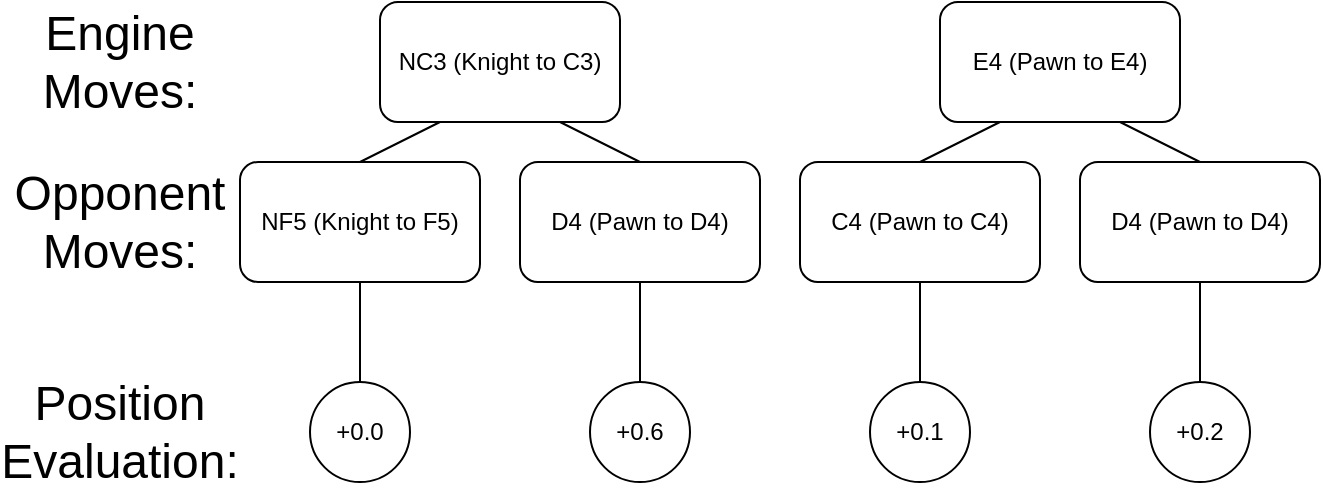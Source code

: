 <mxfile version="24.7.17">
  <diagram name="Page-1" id="fGPEPZNpmN11wBwfVusz">
    <mxGraphModel dx="678" dy="710" grid="1" gridSize="10" guides="1" tooltips="1" connect="1" arrows="1" fold="1" page="1" pageScale="1" pageWidth="827" pageHeight="4000" math="0" shadow="0">
      <root>
        <mxCell id="0" />
        <mxCell id="1" parent="0" />
        <mxCell id="gAx-BfeyZDl0JTe7z2WZ-1" value="NC3 (Knight to C3)" style="rounded=1;whiteSpace=wrap;html=1;" vertex="1" parent="1">
          <mxGeometry x="320" y="330" width="120" height="60" as="geometry" />
        </mxCell>
        <mxCell id="gAx-BfeyZDl0JTe7z2WZ-2" value="E4 (Pawn to E4)" style="rounded=1;whiteSpace=wrap;html=1;" vertex="1" parent="1">
          <mxGeometry x="600" y="330" width="120" height="60" as="geometry" />
        </mxCell>
        <mxCell id="gAx-BfeyZDl0JTe7z2WZ-3" value="&lt;font style=&quot;font-size: 24px;&quot;&gt;Engine Moves:&lt;/font&gt;" style="text;html=1;align=center;verticalAlign=middle;whiteSpace=wrap;rounded=0;" vertex="1" parent="1">
          <mxGeometry x="160" y="345" width="60" height="30" as="geometry" />
        </mxCell>
        <mxCell id="gAx-BfeyZDl0JTe7z2WZ-4" value="D4 (Pawn to D4)" style="rounded=1;whiteSpace=wrap;html=1;" vertex="1" parent="1">
          <mxGeometry x="390" y="410" width="120" height="60" as="geometry" />
        </mxCell>
        <mxCell id="gAx-BfeyZDl0JTe7z2WZ-5" value="C4 (Pawn to C4)" style="rounded=1;whiteSpace=wrap;html=1;" vertex="1" parent="1">
          <mxGeometry x="530" y="410" width="120" height="60" as="geometry" />
        </mxCell>
        <mxCell id="gAx-BfeyZDl0JTe7z2WZ-6" value="NF5 (Knight to F5)" style="rounded=1;whiteSpace=wrap;html=1;" vertex="1" parent="1">
          <mxGeometry x="250" y="410" width="120" height="60" as="geometry" />
        </mxCell>
        <mxCell id="gAx-BfeyZDl0JTe7z2WZ-7" value="D4 (Pawn to D4)" style="rounded=1;whiteSpace=wrap;html=1;" vertex="1" parent="1">
          <mxGeometry x="670" y="410" width="120" height="60" as="geometry" />
        </mxCell>
        <mxCell id="gAx-BfeyZDl0JTe7z2WZ-8" value="" style="endArrow=none;html=1;rounded=0;entryX=0.5;entryY=1;entryDx=0;entryDy=0;" edge="1" parent="1" target="gAx-BfeyZDl0JTe7z2WZ-6">
          <mxGeometry width="50" height="50" relative="1" as="geometry">
            <mxPoint x="310" y="520" as="sourcePoint" />
            <mxPoint x="310" y="510" as="targetPoint" />
          </mxGeometry>
        </mxCell>
        <mxCell id="gAx-BfeyZDl0JTe7z2WZ-10" value="+0.0" style="ellipse;whiteSpace=wrap;html=1;aspect=fixed;" vertex="1" parent="1">
          <mxGeometry x="285" y="520" width="50" height="50" as="geometry" />
        </mxCell>
        <mxCell id="gAx-BfeyZDl0JTe7z2WZ-11" value="+0.6" style="ellipse;whiteSpace=wrap;html=1;aspect=fixed;" vertex="1" parent="1">
          <mxGeometry x="425" y="520" width="50" height="50" as="geometry" />
        </mxCell>
        <mxCell id="gAx-BfeyZDl0JTe7z2WZ-12" value="" style="endArrow=none;html=1;rounded=0;entryX=0.5;entryY=1;entryDx=0;entryDy=0;exitX=0.5;exitY=0;exitDx=0;exitDy=0;" edge="1" parent="1" source="gAx-BfeyZDl0JTe7z2WZ-11" target="gAx-BfeyZDl0JTe7z2WZ-4">
          <mxGeometry width="50" height="50" relative="1" as="geometry">
            <mxPoint x="320" y="530" as="sourcePoint" />
            <mxPoint x="320" y="480" as="targetPoint" />
          </mxGeometry>
        </mxCell>
        <mxCell id="gAx-BfeyZDl0JTe7z2WZ-13" value="" style="endArrow=none;html=1;rounded=0;entryX=0.5;entryY=1;entryDx=0;entryDy=0;" edge="1" parent="1">
          <mxGeometry width="50" height="50" relative="1" as="geometry">
            <mxPoint x="590" y="520" as="sourcePoint" />
            <mxPoint x="590" y="470" as="targetPoint" />
          </mxGeometry>
        </mxCell>
        <mxCell id="gAx-BfeyZDl0JTe7z2WZ-14" value="+0.1" style="ellipse;whiteSpace=wrap;html=1;aspect=fixed;" vertex="1" parent="1">
          <mxGeometry x="565" y="520" width="50" height="50" as="geometry" />
        </mxCell>
        <mxCell id="gAx-BfeyZDl0JTe7z2WZ-15" value="+0.2" style="ellipse;whiteSpace=wrap;html=1;aspect=fixed;" vertex="1" parent="1">
          <mxGeometry x="705" y="520" width="50" height="50" as="geometry" />
        </mxCell>
        <mxCell id="gAx-BfeyZDl0JTe7z2WZ-16" value="" style="endArrow=none;html=1;rounded=0;entryX=0.5;entryY=1;entryDx=0;entryDy=0;exitX=0.5;exitY=0;exitDx=0;exitDy=0;" edge="1" parent="1" source="gAx-BfeyZDl0JTe7z2WZ-15">
          <mxGeometry width="50" height="50" relative="1" as="geometry">
            <mxPoint x="600" y="530" as="sourcePoint" />
            <mxPoint x="730" y="470" as="targetPoint" />
          </mxGeometry>
        </mxCell>
        <mxCell id="gAx-BfeyZDl0JTe7z2WZ-17" value="" style="endArrow=none;html=1;rounded=0;exitX=0.5;exitY=0;exitDx=0;exitDy=0;entryX=0.25;entryY=1;entryDx=0;entryDy=0;" edge="1" parent="1" source="gAx-BfeyZDl0JTe7z2WZ-6" target="gAx-BfeyZDl0JTe7z2WZ-1">
          <mxGeometry width="50" height="50" relative="1" as="geometry">
            <mxPoint x="470" y="480" as="sourcePoint" />
            <mxPoint x="520" y="430" as="targetPoint" />
          </mxGeometry>
        </mxCell>
        <mxCell id="gAx-BfeyZDl0JTe7z2WZ-18" value="" style="endArrow=none;html=1;rounded=0;exitX=0.5;exitY=0;exitDx=0;exitDy=0;entryX=0.75;entryY=1;entryDx=0;entryDy=0;" edge="1" parent="1" source="gAx-BfeyZDl0JTe7z2WZ-4" target="gAx-BfeyZDl0JTe7z2WZ-1">
          <mxGeometry width="50" height="50" relative="1" as="geometry">
            <mxPoint x="470" y="480" as="sourcePoint" />
            <mxPoint x="520" y="430" as="targetPoint" />
          </mxGeometry>
        </mxCell>
        <mxCell id="gAx-BfeyZDl0JTe7z2WZ-19" value="" style="endArrow=none;html=1;rounded=0;entryX=0.5;entryY=0;entryDx=0;entryDy=0;exitX=0.25;exitY=1;exitDx=0;exitDy=0;" edge="1" parent="1" source="gAx-BfeyZDl0JTe7z2WZ-2" target="gAx-BfeyZDl0JTe7z2WZ-5">
          <mxGeometry width="50" height="50" relative="1" as="geometry">
            <mxPoint x="570" y="480" as="sourcePoint" />
            <mxPoint x="620" y="430" as="targetPoint" />
          </mxGeometry>
        </mxCell>
        <mxCell id="gAx-BfeyZDl0JTe7z2WZ-20" value="" style="endArrow=none;html=1;rounded=0;exitX=0.75;exitY=1;exitDx=0;exitDy=0;entryX=0.5;entryY=0;entryDx=0;entryDy=0;" edge="1" parent="1" source="gAx-BfeyZDl0JTe7z2WZ-2" target="gAx-BfeyZDl0JTe7z2WZ-7">
          <mxGeometry width="50" height="50" relative="1" as="geometry">
            <mxPoint x="570" y="480" as="sourcePoint" />
            <mxPoint x="620" y="430" as="targetPoint" />
          </mxGeometry>
        </mxCell>
        <mxCell id="gAx-BfeyZDl0JTe7z2WZ-21" value="&lt;font style=&quot;font-size: 24px;&quot;&gt;Opponent Moves:&lt;/font&gt;" style="text;html=1;align=center;verticalAlign=middle;whiteSpace=wrap;rounded=0;" vertex="1" parent="1">
          <mxGeometry x="160" y="425" width="60" height="30" as="geometry" />
        </mxCell>
        <mxCell id="gAx-BfeyZDl0JTe7z2WZ-22" value="&lt;font style=&quot;font-size: 24px;&quot;&gt;Position Evaluation:&lt;/font&gt;" style="text;html=1;align=center;verticalAlign=middle;whiteSpace=wrap;rounded=0;" vertex="1" parent="1">
          <mxGeometry x="160" y="530" width="60" height="30" as="geometry" />
        </mxCell>
      </root>
    </mxGraphModel>
  </diagram>
</mxfile>
